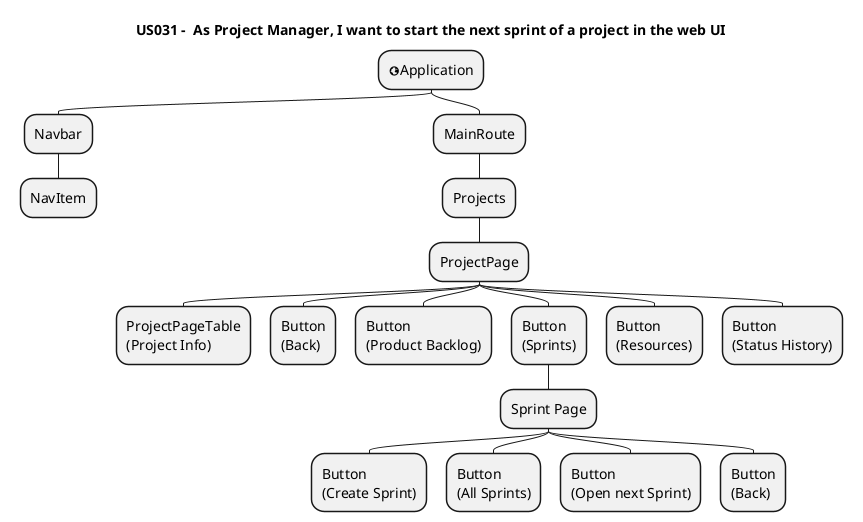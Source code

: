 @startmindmap

title US031 -  As Project Manager, I want to start the next sprint of a project in the web UI
top to bottom direction

* <&globe>Application
** Navbar
*** NavItem
** MainRoute
*** Projects
**** ProjectPage
***** ProjectPageTable\n(Project Info)
***** Button\n(Back)
***** Button\n(Product Backlog)
***** Button \n(Sprints)
****** Sprint Page
******* Button\n(Create Sprint)
******* Button\n(All Sprints)
******* Button\n(Open next Sprint)
******* Button\n(Back)
***** Button\n(Resources)
***** Button\n(Status History)


@endmindmap